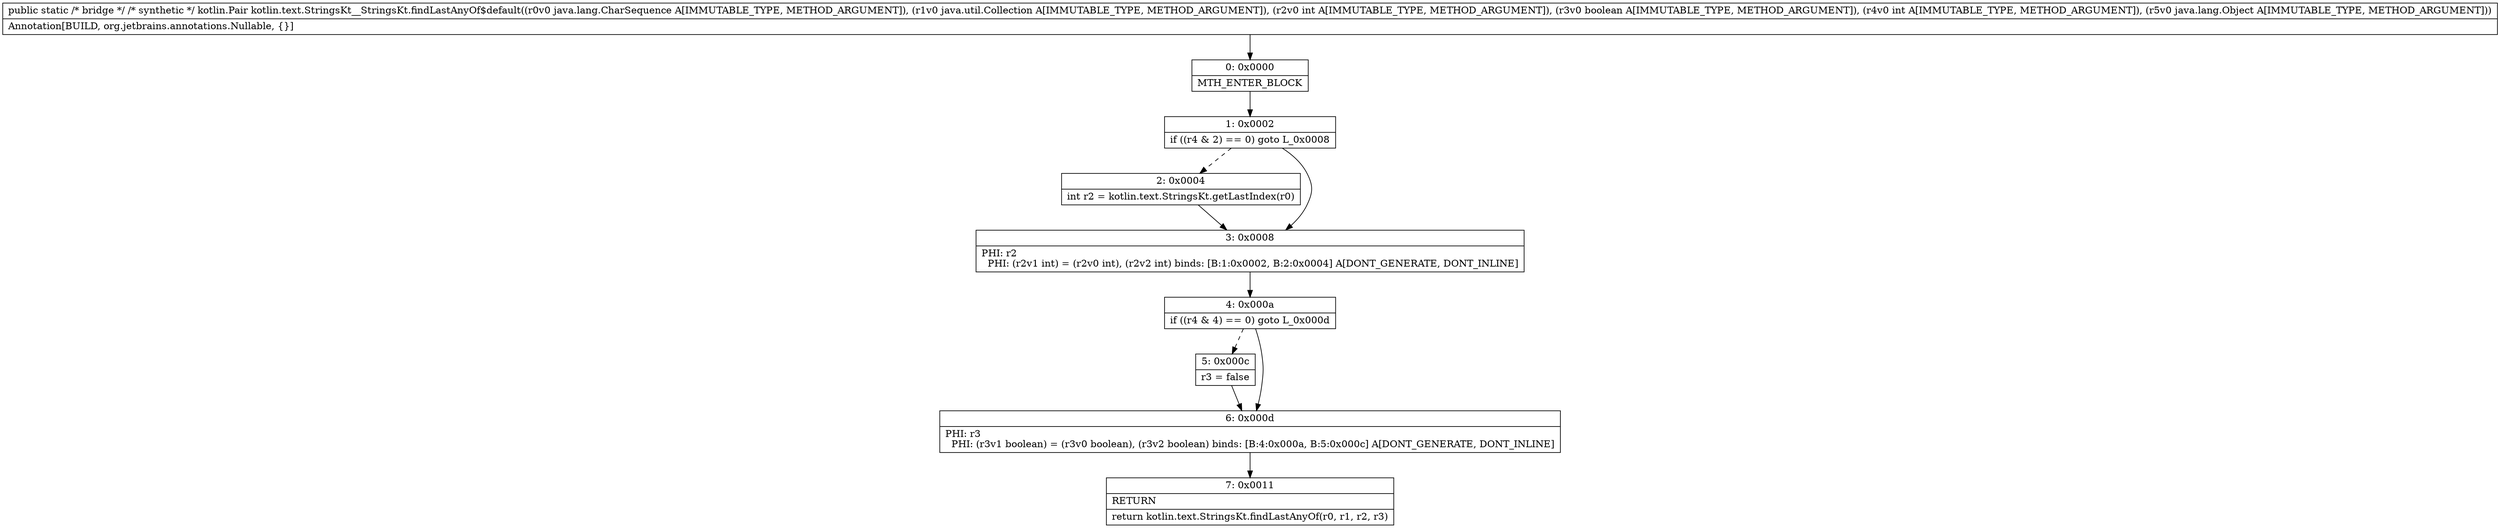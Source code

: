 digraph "CFG forkotlin.text.StringsKt__StringsKt.findLastAnyOf$default(Ljava\/lang\/CharSequence;Ljava\/util\/Collection;IZILjava\/lang\/Object;)Lkotlin\/Pair;" {
Node_0 [shape=record,label="{0\:\ 0x0000|MTH_ENTER_BLOCK\l}"];
Node_1 [shape=record,label="{1\:\ 0x0002|if ((r4 & 2) == 0) goto L_0x0008\l}"];
Node_2 [shape=record,label="{2\:\ 0x0004|int r2 = kotlin.text.StringsKt.getLastIndex(r0)\l}"];
Node_3 [shape=record,label="{3\:\ 0x0008|PHI: r2 \l  PHI: (r2v1 int) = (r2v0 int), (r2v2 int) binds: [B:1:0x0002, B:2:0x0004] A[DONT_GENERATE, DONT_INLINE]\l}"];
Node_4 [shape=record,label="{4\:\ 0x000a|if ((r4 & 4) == 0) goto L_0x000d\l}"];
Node_5 [shape=record,label="{5\:\ 0x000c|r3 = false\l}"];
Node_6 [shape=record,label="{6\:\ 0x000d|PHI: r3 \l  PHI: (r3v1 boolean) = (r3v0 boolean), (r3v2 boolean) binds: [B:4:0x000a, B:5:0x000c] A[DONT_GENERATE, DONT_INLINE]\l}"];
Node_7 [shape=record,label="{7\:\ 0x0011|RETURN\l|return kotlin.text.StringsKt.findLastAnyOf(r0, r1, r2, r3)\l}"];
MethodNode[shape=record,label="{public static \/* bridge *\/ \/* synthetic *\/ kotlin.Pair kotlin.text.StringsKt__StringsKt.findLastAnyOf$default((r0v0 java.lang.CharSequence A[IMMUTABLE_TYPE, METHOD_ARGUMENT]), (r1v0 java.util.Collection A[IMMUTABLE_TYPE, METHOD_ARGUMENT]), (r2v0 int A[IMMUTABLE_TYPE, METHOD_ARGUMENT]), (r3v0 boolean A[IMMUTABLE_TYPE, METHOD_ARGUMENT]), (r4v0 int A[IMMUTABLE_TYPE, METHOD_ARGUMENT]), (r5v0 java.lang.Object A[IMMUTABLE_TYPE, METHOD_ARGUMENT]))  | Annotation[BUILD, org.jetbrains.annotations.Nullable, \{\}]\l}"];
MethodNode -> Node_0;
Node_0 -> Node_1;
Node_1 -> Node_2[style=dashed];
Node_1 -> Node_3;
Node_2 -> Node_3;
Node_3 -> Node_4;
Node_4 -> Node_5[style=dashed];
Node_4 -> Node_6;
Node_5 -> Node_6;
Node_6 -> Node_7;
}

